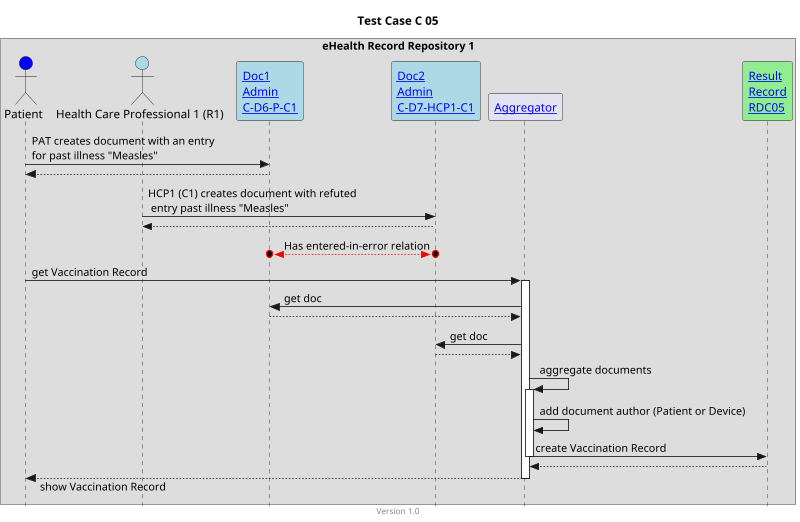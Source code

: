 @startuml
title Test Case C 05
footer Version 1.0
skinparam responseMessageBelowArrow true
skinparam style strictuml
scale max 800 width

box "eHealth Record Repository 1"
actor "Patient" as PAT #blue
actor "Health Care Professional 1 (R1)" as HCP1_C1 #lightblue
participant "[[Bundle-C-D6-P-C1.html Doc1\nAdmin\nC-D6-P-C1]]" as Doc1 #lightblue
participant "[[Bundle-C-D7-HCP1-C1.html Doc2\nAdmin\nC-D7-HCP1-C1]]" as Doc2 #lightblue
participant "[[aggregator.html Aggregator]]" as AGG
participant "[[Bundle-RDC05.html Result\nRecord\nRDC05]]" as RES #lightgreen
end box

PAT -> Doc1: PAT creates document with an entry\nfor past illness "Measles"
PAT <-- Doc1

HCP1_C1 -> Doc2: HCP1 (C1) creates document with refuted\n entry past illness "Measles"
HCP1_C1 <-- Doc2

Doc2 o<-[#red]->o Doc1: Has entered-in-error relation

PAT -> AGG: get Vaccination Record
activate AGG

AGG -> Doc1: get doc
AGG <-- Doc1

AGG -> Doc2: get doc
AGG <-- Doc2
 
AGG -> AGG: aggregate documents 
activate AGG
AGG -> AGG: add document author (Patient or Device)
AGG -> RES: create Vaccination Record
deactivate AGG
AGG <-- RES

PAT <-- AGG: show Vaccination Record
deactivate AGG


@enduml
